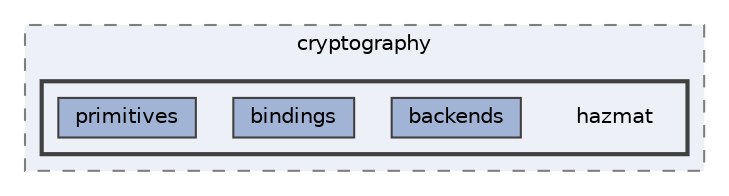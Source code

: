 digraph "C:/Users/LukeMabie/documents/Development/Password_Saver_Using_Django-master/venv/Lib/site-packages/cryptography/hazmat"
{
 // LATEX_PDF_SIZE
  bgcolor="transparent";
  edge [fontname=Helvetica,fontsize=10,labelfontname=Helvetica,labelfontsize=10];
  node [fontname=Helvetica,fontsize=10,shape=box,height=0.2,width=0.4];
  compound=true
  subgraph clusterdir_d53e03d325f1b24485af37fd4bfc516d {
    graph [ bgcolor="#edf0f7", pencolor="grey50", label="cryptography", fontname=Helvetica,fontsize=10 style="filled,dashed", URL="dir_d53e03d325f1b24485af37fd4bfc516d.html",tooltip=""]
  subgraph clusterdir_6d0967c4f2e4cf8c335209a93bd0ad6b {
    graph [ bgcolor="#edf0f7", pencolor="grey25", label="", fontname=Helvetica,fontsize=10 style="filled,bold", URL="dir_6d0967c4f2e4cf8c335209a93bd0ad6b.html",tooltip=""]
    dir_6d0967c4f2e4cf8c335209a93bd0ad6b [shape=plaintext, label="hazmat"];
  dir_8fb89f482d71152114a756c22097731e [label="backends", fillcolor="#a2b4d6", color="grey25", style="filled", URL="dir_8fb89f482d71152114a756c22097731e.html",tooltip=""];
  dir_947ed6d35a70271774c59150e0afbc9d [label="bindings", fillcolor="#a2b4d6", color="grey25", style="filled", URL="dir_947ed6d35a70271774c59150e0afbc9d.html",tooltip=""];
  dir_8e0bcb6cb48ddf0008376213b08c2c18 [label="primitives", fillcolor="#a2b4d6", color="grey25", style="filled", URL="dir_8e0bcb6cb48ddf0008376213b08c2c18.html",tooltip=""];
  }
  }
}
